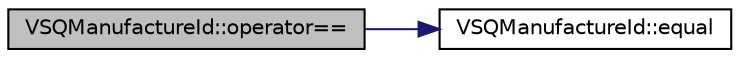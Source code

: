digraph "VSQManufactureId::operator=="
{
 // LATEX_PDF_SIZE
  edge [fontname="Helvetica",fontsize="10",labelfontname="Helvetica",labelfontsize="10"];
  node [fontname="Helvetica",fontsize="10",shape=record];
  rankdir="LR";
  Node1 [label="VSQManufactureId::operator==",height=0.2,width=0.4,color="black", fillcolor="grey75", style="filled", fontcolor="black",tooltip="Compare manufacture identifiers."];
  Node1 -> Node2 [color="midnightblue",fontsize="10",style="solid",fontname="Helvetica"];
  Node2 [label="VSQManufactureId::equal",height=0.2,width=0.4,color="black", fillcolor="white", style="filled",URL="$class_v_s_q_manufacture_id.html#afc741379f3cfb5b2123f2269dd45ac93",tooltip="Compare manufacture identifiers."];
}
